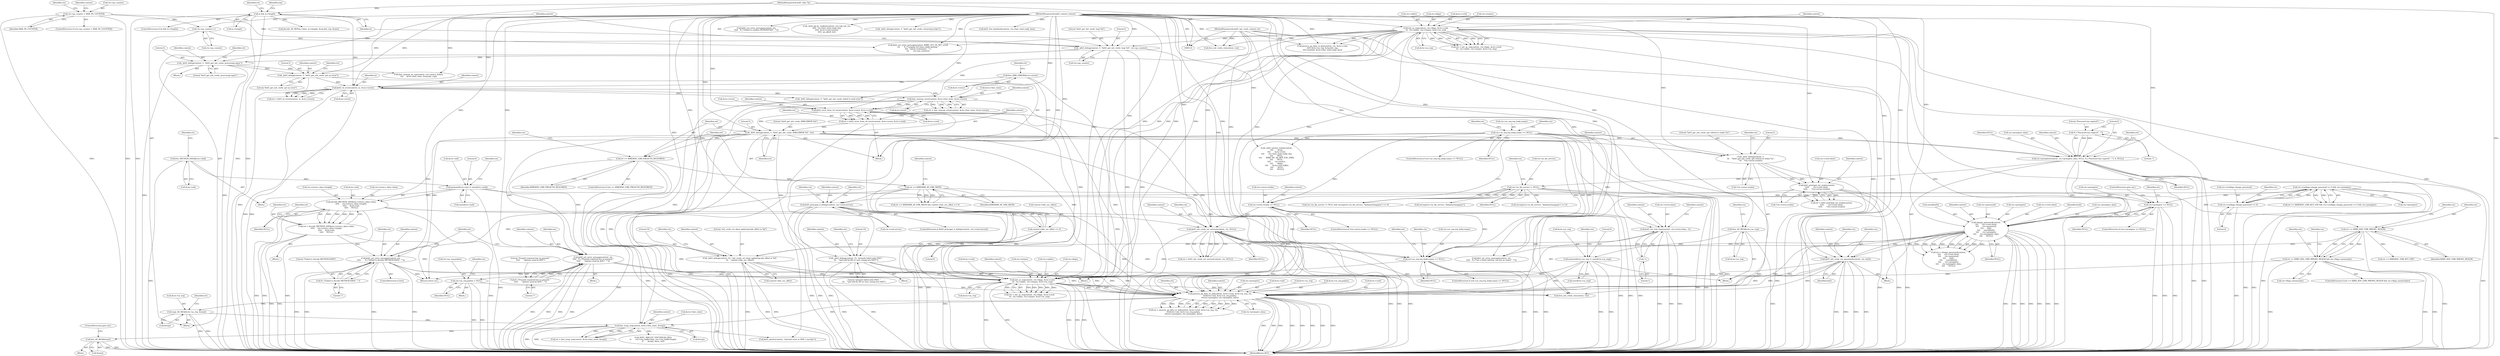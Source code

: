 digraph "0_heimdal_2f7f3d9960aa6ea21358bdf3687cee5149aa35cf@API" {
"1001049" [label="(Call,free_AS_REQ(&req2))"];
"1001038" [label="(Call,fast_wrap_req(context, &ctx->fast_state, &req2))"];
"1000999" [label="(Call,process_pa_data_to_md(context, &ctx->cred, &ctx->as_req, ctx,\n\t\t\t\t&ctx->md, &ctx->as_req.padata,\n\t\t\t\tctx->prompter, ctx->prompter_data))"];
"1000628" [label="(Call,krb5_set_error_message(context, ret,\n\t\t\t\t\t       N_(\"Failed to decode METHOD-DATA\", \"\")))"];
"1000572" [label="(Call,_krb5_debug(context, 5, \"krb5_get_init_creds: KRB-ERROR %d\", ret))"];
"1000562" [label="(Call,krb5_error_from_rd_error(context, &ctx->error, &ctx->cred))"];
"1000547" [label="(Call,fast_unwrap_error(context, &ctx->fast_state, &ctx->error))"];
"1000511" [label="(Call,krb5_rd_error(context, in, &ctx->error))"];
"1000500" [label="(Call,_krb5_debug(context, 5, \"krb5_get_init_creds: got an error\"))"];
"1000214" [label="(Call,_krb5_debug(context, 5, \"krb5_get_init_creds: processing input\"))"];
"1000193" [label="(Call,_krb5_debug(context, 5, \"krb5_get_init_creds: loop %d\", ctx->pa_counter))"];
"1000144" [label="(Call,init_as_req(context, ctx->flags, &ctx->cred,\n\t\t\t  ctx->addrs, ctx->etypes, &ctx->as_req))"];
"1000115" [label="(MethodParameterIn,krb5_context context)"];
"1000189" [label="(Call,ctx->pa_counter++)"];
"1000172" [label="(Call,ctx->pa_counter > MAX_PA_COUNTER)"];
"1000201" [label="(Call,in && in->length)"];
"1000117" [label="(MethodParameterIn,krb5_data *in)"];
"1000504" [label="(Call,free_KRB_ERROR(&ctx->error))"];
"1000560" [label="(Call,ret = krb5_error_from_rd_error(context, &ctx->error, &ctx->cred))"];
"1000604" [label="(Call,ret = decode_METHOD_DATA(ctx->error.e_data->data,\n\t\t\t\t\t     ctx->error.e_data->length,\n\t\t\t\t\t     &ctx->md,\n\t\t\t\t\t     NULL))"];
"1000606" [label="(Call,decode_METHOD_DATA(ctx->error.e_data->data,\n\t\t\t\t\t     ctx->error.e_data->length,\n\t\t\t\t\t     &ctx->md,\n\t\t\t\t\t     NULL))"];
"1000587" [label="(Call,memset(&ctx->md, 0, sizeof(ctx->md)))"];
"1000582" [label="(Call,free_METHOD_DATA(&ctx->md))"];
"1000132" [label="(Call,ctx->as_req.req_body.cname == NULL)"];
"1000631" [label="(Call,N_(\"Failed to decode METHOD-DATA\", \"\"))"];
"1000933" [label="(Call,init_as_req(context, ctx->flags, &ctx->cred,\n\t\t\t  ctx->addrs, ctx->etypes, &ctx->as_req))"];
"1000636" [label="(Call,krb5_set_error_message(context, ret,\n\t\t\t\t\t   N_(\"Preauth required but no preauth \"\n\t\t\t\t\t      \"options send by KDC\", \"\")))"];
"1000578" [label="(Call,ret == KRB5KDC_ERR_PREAUTH_REQUIRED)"];
"1000639" [label="(Call,N_(\"Preauth required but no preauth \"\n\t\t\t\t\t      \"options send by KDC\", \"\"))"];
"1000749" [label="(Call,krb5_init_creds_set_service(context, ctx, NULL))"];
"1000739" [label="(Call,krb5_principal_is_krbtgt(context, ctx->cred.server))"];
"1000722" [label="(Call,krb5_principal_set_realm(context,\n\t\t\t\t\t       ctx->cred.client,\n\t\t\t\t\t       *ctx->error.crealm))"];
"1000710" [label="(Call,_krb5_debug(context, 5,\n\t\t\t    \"krb5_get_init_creds: got referal to realm %s\",\n\t\t\t    *ctx->error.crealm))"];
"1000116" [label="(MethodParameterIn,krb5_init_creds_context ctx)"];
"1000695" [label="(Call,ctx->error.crealm == NULL)"];
"1000670" [label="(Call,_krb5_debug(context, 10, \"init_creds: err skew updateing kdc offset to %d\",\n\t\t\t    context->kdc_sec_offset))"];
"1000654" [label="(Call,krb5_set_real_time(context, ctx->error.stime, -1))"];
"1000661" [label="(Call,-1)"];
"1000648" [label="(Call,context->kdc_sec_offset == 0)"];
"1000860" [label="(Call,krb5_init_creds_set_password(context, ctx, buf2))"];
"1000837" [label="(Call,change_password(context,\n\t\t\t\t      ctx->cred.client,\n\t\t\t\t      ctx->password,\n\t\t\t\t      buf2,\n\t\t\t\t      sizeof(buf2),\n\t\t\t\t      ctx->prompter,\n\t\t\t\t      ctx->prompter_data,\n\t\t\t\t      NULL))"];
"1000802" [label="(Call,ctx->prompter(context, ctx->prompter_data, NULL, N_(\"Password has expired\", \"\"), 0, NULL))"];
"1000808" [label="(Call,N_(\"Password has expired\", \"\"))"];
"1000829" [label="(Call,ctx->prompter == NULL)"];
"1000782" [label="(Call,ctx->runflags.change_password == 0 && ctx->prompter)"];
"1000783" [label="(Call,ctx->runflags.change_password == 0)"];
"1000815" [label="(Call,ctx->in_tkt_service != NULL)"];
"1000898" [label="(Call,_krb5_debug(context, 10, \"preauth failed with FAST, \"\n\t\t\t    \"and told by KD or user, trying w/o FAST\"))"];
"1000684" [label="(Call,ret == KRB5_KDC_ERR_WRONG_REALM && ctx->flags.canonicalize)"];
"1000685" [label="(Call,ret == KRB5_KDC_ERR_WRONG_REALM)"];
"1000645" [label="(Call,ret == KRB5KRB_AP_ERR_SKEW)"];
"1000761" [label="(Call,memset(&ctx->as_req, 0, sizeof(ctx->as_req)))"];
"1000756" [label="(Call,free_AS_REQ(&ctx->as_req))"];
"1000979" [label="(Call,ctx->as_req.padata = NULL)"];
"1000921" [label="(Call,ctx->as_req.req_body.cname == NULL)"];
"1001029" [label="(Call,copy_AS_REQ(&ctx->as_req, &req2))"];
"1000629" [label="(Identifier,context)"];
"1000761" [label="(Call,memset(&ctx->as_req, 0, sizeof(ctx->as_req)))"];
"1000741" [label="(Call,ctx->cred.server)"];
"1000632" [label="(Literal,\"Failed to decode METHOD-DATA\")"];
"1000662" [label="(Literal,1)"];
"1000696" [label="(Call,ctx->error.crealm)"];
"1000131" [label="(ControlStructure,if (ctx->as_req.req_body.cname == NULL))"];
"1000502" [label="(Literal,5)"];
"1000171" [label="(ControlStructure,if (ctx->pa_counter > MAX_PA_COUNTER))"];
"1001039" [label="(Identifier,context)"];
"1000191" [label="(Identifier,ctx)"];
"1000585" [label="(Identifier,ctx)"];
"1000850" [label="(Call,ctx->prompter)"];
"1000815" [label="(Call,ctx->in_tkt_service != NULL)"];
"1000839" [label="(Call,ctx->cred.client)"];
"1000688" [label="(Call,ctx->flags.canonicalize)"];
"1000811" [label="(Literal,0)"];
"1000757" [label="(Call,&ctx->as_req)"];
"1000604" [label="(Call,ret = decode_METHOD_DATA(ctx->error.e_data->data,\n\t\t\t\t\t     ctx->error.e_data->length,\n\t\t\t\t\t     &ctx->md,\n\t\t\t\t\t     NULL))"];
"1000703" [label="(Call,krb5_set_error_message(context, ret,\n\t\t\t\t\t   N_(\"Got a client referral, not but no realm\", \"\")))"];
"1000206" [label="(Block,)"];
"1000437" [label="(Call,krb5_set_error_message(context, ret,\n\t\t\t\t\t   N_(\"Failed to confirm PA-PKINIT-KX\", \"\")))"];
"1000274" [label="(Call,fast_unwrap_as_rep(context, ctx->nonce, &data,\n\t\t\t\t     &ctx->fast_state, &rep.kdc_rep))"];
"1000633" [label="(Literal,\"\")"];
"1001010" [label="(Call,&ctx->md)"];
"1001119" [label="(MethodReturn,RET)"];
"1000866" [label="(Identifier,ctx)"];
"1000202" [label="(Identifier,in)"];
"1000214" [label="(Call,_krb5_debug(context, 5, \"krb5_get_init_creds: processing input\"))"];
"1000548" [label="(Identifier,context)"];
"1000500" [label="(Call,_krb5_debug(context, 5, \"krb5_get_init_creds: got an error\"))"];
"1000176" [label="(Identifier,MAX_PA_COUNTER)"];
"1000545" [label="(Call,ret = fast_unwrap_error(context, &ctx->fast_state, &ctx->error))"];
"1000172" [label="(Call,ctx->pa_counter > MAX_PA_COUNTER)"];
"1000789" [label="(Literal,0)"];
"1000990" [label="(Identifier,ctx)"];
"1000955" [label="(Call,free_init_creds_ctx(context, ctx))"];
"1001037" [label="(Identifier,ret)"];
"1000764" [label="(Identifier,ctx)"];
"1000145" [label="(Identifier,context)"];
"1000847" [label="(Identifier,buf2)"];
"1000215" [label="(Identifier,context)"];
"1000588" [label="(Call,&ctx->md)"];
"1000836" [label="(Identifier,ret)"];
"1000920" [label="(ControlStructure,if (ctx->as_req.req_body.cname == NULL))"];
"1000196" [label="(Literal,\"krb5_get_init_creds: loop %d\")"];
"1001005" [label="(Call,&ctx->as_req)"];
"1000356" [label="(Call,_krb5_extract_ticket(context,\n\t\t\t\t       &rep,\n\t\t\t\t       &ctx->cred,\n\t\t\t\t       ctx->fast_state.reply_key,\n\t\t\t\t       NULL,\n\t\t\t\t       KRB5_KU_AS_REP_ENC_PART,\n\t\t\t\t       NULL,\n\t\t\t\t       ctx->nonce,\n\t\t\t\t       eflags,\n \t\t\t\t       &ctx->req_buffer,\n \t\t\t\t       NULL,\n \t\t\t\t       NULL))"];
"1000712" [label="(Literal,5)"];
"1000830" [label="(Call,ctx->prompter)"];
"1000686" [label="(Identifier,ret)"];
"1000144" [label="(Call,init_as_req(context, ctx->flags, &ctx->cred,\n\t\t\t  ctx->addrs, ctx->etypes, &ctx->as_req))"];
"1000938" [label="(Call,&ctx->cred)"];
"1000563" [label="(Identifier,context)"];
"1000553" [label="(Call,&ctx->error)"];
"1000195" [label="(Literal,5)"];
"1000635" [label="(Block,)"];
"1000194" [label="(Identifier,context)"];
"1000901" [label="(Literal,\"preauth failed with FAST, \"\n\t\t\t    \"and told by KD or user, trying w/o FAST\")"];
"1000665" [label="(Identifier,context)"];
"1000704" [label="(Identifier,context)"];
"1000819" [label="(Identifier,NULL)"];
"1000577" [label="(ControlStructure,if (ret == KRB5KDC_ERR_PREAUTH_REQUIRED))"];
"1000143" [label="(Identifier,ret)"];
"1001117" [label="(Return,return ret;)"];
"1000922" [label="(Call,ctx->as_req.req_body.cname)"];
"1000650" [label="(Identifier,context)"];
"1000820" [label="(Call,strcmp(ctx->in_tkt_service, \"kadmin/changepw\") == 0)"];
"1000572" [label="(Call,_krb5_debug(context, 5, \"krb5_get_init_creds: KRB-ERROR %d\", ret))"];
"1001014" [label="(Call,&ctx->as_req.padata)"];
"1001001" [label="(Call,&ctx->cred)"];
"1000560" [label="(Call,ret = krb5_error_from_rd_error(context, &ctx->error, &ctx->cred))"];
"1000918" [label="(Identifier,ret)"];
"1000607" [label="(Call,ctx->error.e_data->data)"];
"1000646" [label="(Identifier,ret)"];
"1000934" [label="(Identifier,context)"];
"1000833" [label="(Identifier,NULL)"];
"1000197" [label="(Call,ctx->pa_counter)"];
"1000925" [label="(Identifier,ctx)"];
"1000645" [label="(Call,ret == KRB5KRB_AP_ERR_SKEW)"];
"1000809" [label="(Literal,\"Password has expired\")"];
"1000159" [label="(Call,&ctx->as_req)"];
"1000713" [label="(Literal,\"krb5_get_init_creds: got referal to realm %s\")"];
"1001089" [label="(Call,krb5_abortx(context, \"internal error in ASN.1 encoder\"))"];
"1000568" [label="(Call,&ctx->cred)"];
"1001038" [label="(Call,fast_wrap_req(context, &ctx->fast_state, &req2))"];
"1000814" [label="(Call,ctx->in_tkt_service != NULL && strcmp(ctx->in_tkt_service, \"kadmin/changepw\") == 0)"];
"1000860" [label="(Call,krb5_init_creds_set_password(context, ctx, buf2))"];
"1001048" [label="(Block,)"];
"1001036" [label="(Call,ret = fast_wrap_req(context, &ctx->fast_state, &req2))"];
"1000580" [label="(Identifier,KRB5KDC_ERR_PREAUTH_REQUIRED)"];
"1000219" [label="(Identifier,ret)"];
"1000501" [label="(Identifier,context)"];
"1000606" [label="(Call,decode_METHOD_DATA(ctx->error.e_data->data,\n\t\t\t\t\t     ctx->error.e_data->length,\n\t\t\t\t\t     &ctx->md,\n\t\t\t\t\t     NULL))"];
"1000418" [label="(Call,_krb5_pk_kx_confirm(context, ctx->pk_init_ctx,\n\t\t\t\t\t  ctx->fast_state.reply_key,\n\t\t\t\t\t  &ctx->cred.session,\n\t\t\t\t\t  pa_pkinit_kx))"];
"1000640" [label="(Literal,\"Preauth required but no preauth \"\n\t\t\t\t\t      \"options send by KDC\")"];
"1000690" [label="(Identifier,ctx)"];
"1001040" [label="(Call,&ctx->fast_state)"];
"1000722" [label="(Call,krb5_principal_set_realm(context,\n\t\t\t\t\t       ctx->cred.client,\n\t\t\t\t\t       *ctx->error.crealm))"];
"1000766" [label="(Literal,0)"];
"1000808" [label="(Call,N_(\"Password has expired\", \"\"))"];
"1000985" [label="(Identifier,NULL)"];
"1000945" [label="(Call,ctx->etypes)"];
"1000784" [label="(Call,ctx->runflags.change_password)"];
"1001023" [label="(Call,ctx->prompter_data)"];
"1000592" [label="(Literal,0)"];
"1000853" [label="(Call,ctx->prompter_data)"];
"1000877" [label="(Block,)"];
"1000783" [label="(Call,ctx->runflags.change_password == 0)"];
"1000738" [label="(ControlStructure,if (krb5_principal_is_krbtgt(context, ctx->cred.server)))"];
"1000499" [label="(Block,)"];
"1001034" [label="(Call,&req2)"];
"1000829" [label="(Call,ctx->prompter == NULL)"];
"1000767" [label="(Call,sizeof(ctx->as_req))"];
"1000582" [label="(Call,free_METHOD_DATA(&ctx->md))"];
"1000653" [label="(Block,)"];
"1000153" [label="(Call,ctx->addrs)"];
"1000695" [label="(Call,ctx->error.crealm == NULL)"];
"1000782" [label="(Call,ctx->runflags.change_password == 0 && ctx->prompter)"];
"1000723" [label="(Identifier,context)"];
"1000575" [label="(Literal,\"krb5_get_init_creds: KRB-ERROR %d\")"];
"1000752" [label="(Identifier,NULL)"];
"1001009" [label="(Identifier,ctx)"];
"1000655" [label="(Identifier,context)"];
"1000905" [label="(Identifier,ctx)"];
"1000747" [label="(Call,ret = krb5_init_creds_set_service(context, ctx, NULL))"];
"1000685" [label="(Call,ret == KRB5_KDC_ERR_WRONG_REALM)"];
"1000121" [label="(Block,)"];
"1000146" [label="(Call,ctx->flags)"];
"1000810" [label="(Literal,\"\")"];
"1000505" [label="(Call,&ctx->error)"];
"1001058" [label="(Call,ASN1_MALLOC_ENCODE(AS_REQ,\n\t\t       ctx->req_buffer.data, ctx->req_buffer.length,\n\t\t       &req2, &len, ret))"];
"1001052" [label="(ControlStructure,goto out;)"];
"1000630" [label="(Identifier,ret)"];
"1000350" [label="(Call,_krb5_debug(context, 5, \"krb5_get_init_creds: extracting ticket\"))"];
"1000627" [label="(Identifier,ret)"];
"1000821" [label="(Call,strcmp(ctx->in_tkt_service, \"kadmin/changepw\"))"];
"1000683" [label="(ControlStructure,if (ret == KRB5_KDC_ERR_WRONG_REALM && ctx->flags.canonicalize))"];
"1000779" [label="(Call,ret == KRB5KDC_ERR_KEY_EXP)"];
"1001050" [label="(Call,&req2)"];
"1000834" [label="(ControlStructure,goto out;)"];
"1000626" [label="(ControlStructure,if (ret))"];
"1000641" [label="(Literal,\"\")"];
"1000116" [label="(MethodParameterIn,krb5_init_creds_context ctx)"];
"1000654" [label="(Call,krb5_set_real_time(context, ctx->error.stime, -1))"];
"1000513" [label="(Identifier,in)"];
"1001049" [label="(Call,free_AS_REQ(&req2))"];
"1000674" [label="(Call,context->kdc_sec_offset)"];
"1000848" [label="(Call,sizeof(buf2))"];
"1000932" [label="(Identifier,ret)"];
"1000547" [label="(Call,fast_unwrap_error(context, &ctx->fast_state, &ctx->error))"];
"1000802" [label="(Call,ctx->prompter(context, ctx->prompter_data, NULL, N_(\"Password has expired\", \"\"), 0, NULL))"];
"1000576" [label="(Identifier,ret)"];
"1000625" [label="(Identifier,NULL)"];
"1000671" [label="(Identifier,context)"];
"1000966" [label="(Block,)"];
"1000673" [label="(Literal,\"init_creds: err skew updateing kdc offset to %d\")"];
"1000921" [label="(Call,ctx->as_req.req_body.cname == NULL)"];
"1000748" [label="(Identifier,ret)"];
"1000149" [label="(Call,&ctx->cred)"];
"1000997" [label="(Call,ret = process_pa_data_to_md(context, &ctx->cred, &ctx->as_req, ctx,\n\t\t\t\t&ctx->md, &ctx->as_req.padata,\n\t\t\t\tctx->prompter, ctx->prompter_data))"];
"1000142" [label="(Call,ret = init_as_req(context, ctx->flags, &ctx->cred,\n\t\t\t  ctx->addrs, ctx->etypes, &ctx->as_req))"];
"1000503" [label="(Literal,\"krb5_get_init_creds: got an error\")"];
"1000661" [label="(Call,-1)"];
"1000628" [label="(Call,krb5_set_error_message(context, ret,\n\t\t\t\t\t       N_(\"Failed to decode METHOD-DATA\", \"\")))"];
"1000828" [label="(ControlStructure,if (ctx->prompter == NULL))"];
"1000190" [label="(Call,ctx->pa_counter)"];
"1000579" [label="(Identifier,ret)"];
"1000750" [label="(Identifier,context)"];
"1000670" [label="(Call,_krb5_debug(context, 10, \"init_creds: err skew updateing kdc offset to %d\",\n\t\t\t    context->kdc_sec_offset))"];
"1000319" [label="(Call,process_pa_data_to_key(context, ctx, &ctx->cred,\n\t\t\t\t\t &ctx->as_req, &rep.kdc_rep,\n\t\t\t\t\t hostinfo, &ctx->fast_state.reply_key))"];
"1000759" [label="(Identifier,ctx)"];
"1000804" [label="(Call,ctx->prompter_data)"];
"1001029" [label="(Call,copy_AS_REQ(&ctx->as_req, &req2))"];
"1000631" [label="(Call,N_(\"Failed to decode METHOD-DATA\", \"\"))"];
"1000710" [label="(Call,_krb5_debug(context, 5,\n\t\t\t    \"krb5_get_init_creds: got referal to realm %s\",\n\t\t\t    *ctx->error.crealm))"];
"1000942" [label="(Call,ctx->addrs)"];
"1000504" [label="(Call,free_KRB_ERROR(&ctx->error))"];
"1000166" [label="(Call,free_init_creds_ctx(context, ctx))"];
"1000714" [label="(Call,*ctx->error.crealm)"];
"1000644" [label="(Call,ret == KRB5KRB_AP_ERR_SKEW && context->kdc_sec_offset == 0)"];
"1000863" [label="(Identifier,buf2)"];
"1000639" [label="(Call,N_(\"Preauth required but no preauth \"\n\t\t\t\t\t      \"options send by KDC\", \"\"))"];
"1000581" [label="(Block,)"];
"1000720" [label="(Call,ret = krb5_principal_set_realm(context,\n\t\t\t\t\t       ctx->cred.client,\n\t\t\t\t\t       *ctx->error.crealm))"];
"1000749" [label="(Call,krb5_init_creds_set_service(context, ctx, NULL))"];
"1000979" [label="(Call,ctx->as_req.padata = NULL)"];
"1000701" [label="(Identifier,NULL)"];
"1000647" [label="(Identifier,KRB5KRB_AP_ERR_SKEW)"];
"1000856" [label="(Identifier,NULL)"];
"1000193" [label="(Call,_krb5_debug(context, 5, \"krb5_get_init_creds: loop %d\", ctx->pa_counter))"];
"1000724" [label="(Call,ctx->cred.client)"];
"1000578" [label="(Call,ret == KRB5KDC_ERR_PREAUTH_REQUIRED)"];
"1000220" [label="(Call,decode_AS_REP(in->data, in->length, &rep.kdc_rep, &size))"];
"1000838" [label="(Identifier,context)"];
"1000605" [label="(Identifier,ret)"];
"1000762" [label="(Call,&ctx->as_req)"];
"1000793" [label="(Block,)"];
"1000693" [label="(Block,)"];
"1000540" [label="(Call,_krb5_debug(context, 5, \"krb5_get_init_creds: failed to read error\"))"];
"1000614" [label="(Call,ctx->error.e_data->length)"];
"1000511" [label="(Call,krb5_rd_error(context, in, &ctx->error))"];
"1000132" [label="(Call,ctx->as_req.req_body.cname == NULL)"];
"1000812" [label="(Identifier,NULL)"];
"1000698" [label="(Identifier,ctx)"];
"1000862" [label="(Identifier,ctx)"];
"1000649" [label="(Call,context->kdc_sec_offset)"];
"1000210" [label="(Identifier,rep)"];
"1000200" [label="(ControlStructure,if (in && in->length))"];
"1000201" [label="(Call,in && in->length)"];
"1000621" [label="(Call,&ctx->md)"];
"1000600" [label="(Identifier,ctx)"];
"1000179" [label="(Identifier,context)"];
"1000780" [label="(Identifier,ret)"];
"1000711" [label="(Identifier,context)"];
"1000178" [label="(Call,krb5_set_error_message(context, KRB5_GET_IN_TKT_LOOP,\n\t\t\t       N_(\"Looping %d times while getting \"\n\t\t\t\t  \"initial credentials\", \"\"),\n\t\t\t       ctx->pa_counter))"];
"1000935" [label="(Call,ctx->flags)"];
"1000573" [label="(Identifier,context)"];
"1000931" [label="(Call,ret = init_as_req(context, ctx->flags, &ctx->cred,\n\t\t\t  ctx->addrs, ctx->etypes, &ctx->as_req))"];
"1000656" [label="(Call,ctx->error.stime)"];
"1000574" [label="(Literal,5)"];
"1000803" [label="(Identifier,context)"];
"1000778" [label="(Call,ret == KRB5KDC_ERR_KEY_EXP && ctx->runflags.change_password == 0 && ctx->prompter)"];
"1000790" [label="(Call,ctx->prompter)"];
"1000817" [label="(Identifier,ctx)"];
"1000898" [label="(Call,_krb5_debug(context, 10, \"preauth failed with FAST, \"\n\t\t\t    \"and told by KD or user, trying w/o FAST\"))"];
"1000756" [label="(Call,free_AS_REQ(&ctx->as_req))"];
"1000593" [label="(Call,sizeof(ctx->md))"];
"1000816" [label="(Call,ctx->in_tkt_service)"];
"1000672" [label="(Literal,10)"];
"1000636" [label="(Call,krb5_set_error_message(context, ret,\n\t\t\t\t\t   N_(\"Preauth required but no preauth \"\n\t\t\t\t\t      \"options send by KDC\", \"\")))"];
"1000507" [label="(Identifier,ctx)"];
"1001000" [label="(Identifier,context)"];
"1000514" [label="(Call,&ctx->error)"];
"1000900" [label="(Literal,10)"];
"1000694" [label="(ControlStructure,if (ctx->error.crealm == NULL))"];
"1001044" [label="(Call,&req2)"];
"1000999" [label="(Call,process_pa_data_to_md(context, &ctx->cred, &ctx->as_req, ctx,\n\t\t\t\t&ctx->md, &ctx->as_req.padata,\n\t\t\t\tctx->prompter, ctx->prompter_data))"];
"1000948" [label="(Call,&ctx->as_req)"];
"1000549" [label="(Call,&ctx->fast_state)"];
"1000837" [label="(Call,change_password(context,\n\t\t\t\t      ctx->cred.client,\n\t\t\t\t      ctx->password,\n\t\t\t\t      buf2,\n\t\t\t\t      sizeof(buf2),\n\t\t\t\t      ctx->prompter,\n\t\t\t\t      ctx->prompter_data,\n\t\t\t\t      NULL))"];
"1000929" [label="(Identifier,NULL)"];
"1000216" [label="(Literal,5)"];
"1000561" [label="(Identifier,ret)"];
"1000468" [label="(Call,krb5_free_keyblock(context, ctx->fast_state.reply_key))"];
"1000583" [label="(Call,&ctx->md)"];
"1000603" [label="(Block,)"];
"1000140" [label="(Identifier,NULL)"];
"1000562" [label="(Call,krb5_error_from_rd_error(context, &ctx->error, &ctx->cred))"];
"1000637" [label="(Identifier,context)"];
"1000156" [label="(Call,ctx->etypes)"];
"1000590" [label="(Identifier,ctx)"];
"1000740" [label="(Identifier,context)"];
"1000980" [label="(Call,ctx->as_req.padata)"];
"1000652" [label="(Literal,0)"];
"1000133" [label="(Call,ctx->as_req.req_body.cname)"];
"1000739" [label="(Call,krb5_principal_is_krbtgt(context, ctx->cred.server))"];
"1000512" [label="(Identifier,context)"];
"1000587" [label="(Call,memset(&ctx->md, 0, sizeof(ctx->md)))"];
"1000687" [label="(Identifier,KRB5_KDC_ERR_WRONG_REALM)"];
"1000791" [label="(Identifier,ctx)"];
"1000117" [label="(MethodParameterIn,krb5_data *in)"];
"1000203" [label="(Call,in->length)"];
"1000835" [label="(Call,ret = change_password(context,\n\t\t\t\t      ctx->cred.client,\n\t\t\t\t      ctx->password,\n\t\t\t\t      buf2,\n\t\t\t\t      sizeof(buf2),\n\t\t\t\t      ctx->prompter,\n\t\t\t\t      ctx->prompter_data,\n\t\t\t\t      NULL))"];
"1000509" [label="(Call,ret = krb5_rd_error(context, in, &ctx->error))"];
"1000564" [label="(Call,&ctx->error)"];
"1000174" [label="(Identifier,ctx)"];
"1000773" [label="(Identifier,ctx)"];
"1000679" [label="(Identifier,ctx)"];
"1000173" [label="(Call,ctx->pa_counter)"];
"1000823" [label="(Identifier,ctx)"];
"1000115" [label="(MethodParameterIn,krb5_context context)"];
"1000729" [label="(Call,*ctx->error.crealm)"];
"1001020" [label="(Call,ctx->prompter)"];
"1000933" [label="(Call,init_as_req(context, ctx->flags, &ctx->cred,\n\t\t\t  ctx->addrs, ctx->etypes, &ctx->as_req))"];
"1000844" [label="(Call,ctx->password)"];
"1000899" [label="(Identifier,context)"];
"1000861" [label="(Identifier,context)"];
"1001030" [label="(Call,&ctx->as_req)"];
"1000721" [label="(Identifier,ret)"];
"1000189" [label="(Call,ctx->pa_counter++)"];
"1000684" [label="(Call,ret == KRB5_KDC_ERR_WRONG_REALM && ctx->flags.canonicalize)"];
"1000217" [label="(Literal,\"krb5_get_init_creds: processing input\")"];
"1000751" [label="(Identifier,ctx)"];
"1000963" [label="(Identifier,ctx)"];
"1000510" [label="(Identifier,ret)"];
"1000648" [label="(Call,context->kdc_sec_offset == 0)"];
"1000638" [label="(Identifier,ret)"];
"1000807" [label="(Identifier,NULL)"];
"1001049" -> "1001048"  [label="AST: "];
"1001049" -> "1001050"  [label="CFG: "];
"1001050" -> "1001049"  [label="AST: "];
"1001052" -> "1001049"  [label="CFG: "];
"1001049" -> "1001119"  [label="DDG: "];
"1001049" -> "1001119"  [label="DDG: "];
"1001038" -> "1001049"  [label="DDG: "];
"1001038" -> "1001036"  [label="AST: "];
"1001038" -> "1001044"  [label="CFG: "];
"1001039" -> "1001038"  [label="AST: "];
"1001040" -> "1001038"  [label="AST: "];
"1001044" -> "1001038"  [label="AST: "];
"1001036" -> "1001038"  [label="CFG: "];
"1001038" -> "1001119"  [label="DDG: "];
"1001038" -> "1001119"  [label="DDG: "];
"1001038" -> "1001036"  [label="DDG: "];
"1001038" -> "1001036"  [label="DDG: "];
"1001038" -> "1001036"  [label="DDG: "];
"1000999" -> "1001038"  [label="DDG: "];
"1000115" -> "1001038"  [label="DDG: "];
"1000547" -> "1001038"  [label="DDG: "];
"1001029" -> "1001038"  [label="DDG: "];
"1001038" -> "1001058"  [label="DDG: "];
"1001038" -> "1001089"  [label="DDG: "];
"1000999" -> "1000997"  [label="AST: "];
"1000999" -> "1001023"  [label="CFG: "];
"1001000" -> "1000999"  [label="AST: "];
"1001001" -> "1000999"  [label="AST: "];
"1001005" -> "1000999"  [label="AST: "];
"1001009" -> "1000999"  [label="AST: "];
"1001010" -> "1000999"  [label="AST: "];
"1001014" -> "1000999"  [label="AST: "];
"1001020" -> "1000999"  [label="AST: "];
"1001023" -> "1000999"  [label="AST: "];
"1000997" -> "1000999"  [label="CFG: "];
"1000999" -> "1001119"  [label="DDG: "];
"1000999" -> "1001119"  [label="DDG: "];
"1000999" -> "1001119"  [label="DDG: "];
"1000999" -> "1001119"  [label="DDG: "];
"1000999" -> "1001119"  [label="DDG: "];
"1000999" -> "1001119"  [label="DDG: "];
"1000999" -> "1001119"  [label="DDG: "];
"1000999" -> "1001119"  [label="DDG: "];
"1000999" -> "1000997"  [label="DDG: "];
"1000999" -> "1000997"  [label="DDG: "];
"1000999" -> "1000997"  [label="DDG: "];
"1000999" -> "1000997"  [label="DDG: "];
"1000999" -> "1000997"  [label="DDG: "];
"1000999" -> "1000997"  [label="DDG: "];
"1000999" -> "1000997"  [label="DDG: "];
"1000999" -> "1000997"  [label="DDG: "];
"1000628" -> "1000999"  [label="DDG: "];
"1000933" -> "1000999"  [label="DDG: "];
"1000933" -> "1000999"  [label="DDG: "];
"1000933" -> "1000999"  [label="DDG: "];
"1000636" -> "1000999"  [label="DDG: "];
"1000749" -> "1000999"  [label="DDG: "];
"1000749" -> "1000999"  [label="DDG: "];
"1000670" -> "1000999"  [label="DDG: "];
"1000572" -> "1000999"  [label="DDG: "];
"1000860" -> "1000999"  [label="DDG: "];
"1000860" -> "1000999"  [label="DDG: "];
"1000193" -> "1000999"  [label="DDG: "];
"1000898" -> "1000999"  [label="DDG: "];
"1000739" -> "1000999"  [label="DDG: "];
"1000115" -> "1000999"  [label="DDG: "];
"1000562" -> "1000999"  [label="DDG: "];
"1000144" -> "1000999"  [label="DDG: "];
"1000144" -> "1000999"  [label="DDG: "];
"1000761" -> "1000999"  [label="DDG: "];
"1000116" -> "1000999"  [label="DDG: "];
"1000606" -> "1000999"  [label="DDG: "];
"1000587" -> "1000999"  [label="DDG: "];
"1000979" -> "1000999"  [label="DDG: "];
"1000837" -> "1000999"  [label="DDG: "];
"1000837" -> "1000999"  [label="DDG: "];
"1000782" -> "1000999"  [label="DDG: "];
"1000999" -> "1001029"  [label="DDG: "];
"1000628" -> "1000626"  [label="AST: "];
"1000628" -> "1000631"  [label="CFG: "];
"1000629" -> "1000628"  [label="AST: "];
"1000630" -> "1000628"  [label="AST: "];
"1000631" -> "1000628"  [label="AST: "];
"1000918" -> "1000628"  [label="CFG: "];
"1000628" -> "1001119"  [label="DDG: "];
"1000628" -> "1001119"  [label="DDG: "];
"1000628" -> "1001119"  [label="DDG: "];
"1000628" -> "1001119"  [label="DDG: "];
"1000572" -> "1000628"  [label="DDG: "];
"1000115" -> "1000628"  [label="DDG: "];
"1000604" -> "1000628"  [label="DDG: "];
"1000631" -> "1000628"  [label="DDG: "];
"1000631" -> "1000628"  [label="DDG: "];
"1000628" -> "1000933"  [label="DDG: "];
"1000628" -> "1001117"  [label="DDG: "];
"1000572" -> "1000499"  [label="AST: "];
"1000572" -> "1000576"  [label="CFG: "];
"1000573" -> "1000572"  [label="AST: "];
"1000574" -> "1000572"  [label="AST: "];
"1000575" -> "1000572"  [label="AST: "];
"1000576" -> "1000572"  [label="AST: "];
"1000579" -> "1000572"  [label="CFG: "];
"1000572" -> "1001119"  [label="DDG: "];
"1000572" -> "1001119"  [label="DDG: "];
"1000562" -> "1000572"  [label="DDG: "];
"1000115" -> "1000572"  [label="DDG: "];
"1000560" -> "1000572"  [label="DDG: "];
"1000572" -> "1000578"  [label="DDG: "];
"1000572" -> "1000636"  [label="DDG: "];
"1000572" -> "1000654"  [label="DDG: "];
"1000572" -> "1000703"  [label="DDG: "];
"1000572" -> "1000710"  [label="DDG: "];
"1000572" -> "1000802"  [label="DDG: "];
"1000572" -> "1000898"  [label="DDG: "];
"1000572" -> "1000933"  [label="DDG: "];
"1000562" -> "1000560"  [label="AST: "];
"1000562" -> "1000568"  [label="CFG: "];
"1000563" -> "1000562"  [label="AST: "];
"1000564" -> "1000562"  [label="AST: "];
"1000568" -> "1000562"  [label="AST: "];
"1000560" -> "1000562"  [label="CFG: "];
"1000562" -> "1001119"  [label="DDG: "];
"1000562" -> "1001119"  [label="DDG: "];
"1000562" -> "1000560"  [label="DDG: "];
"1000562" -> "1000560"  [label="DDG: "];
"1000562" -> "1000560"  [label="DDG: "];
"1000547" -> "1000562"  [label="DDG: "];
"1000547" -> "1000562"  [label="DDG: "];
"1000115" -> "1000562"  [label="DDG: "];
"1000144" -> "1000562"  [label="DDG: "];
"1000562" -> "1000933"  [label="DDG: "];
"1000547" -> "1000545"  [label="AST: "];
"1000547" -> "1000553"  [label="CFG: "];
"1000548" -> "1000547"  [label="AST: "];
"1000549" -> "1000547"  [label="AST: "];
"1000553" -> "1000547"  [label="AST: "];
"1000545" -> "1000547"  [label="CFG: "];
"1000547" -> "1001119"  [label="DDG: "];
"1000547" -> "1001119"  [label="DDG: "];
"1000547" -> "1001119"  [label="DDG: "];
"1000547" -> "1000545"  [label="DDG: "];
"1000547" -> "1000545"  [label="DDG: "];
"1000547" -> "1000545"  [label="DDG: "];
"1000511" -> "1000547"  [label="DDG: "];
"1000511" -> "1000547"  [label="DDG: "];
"1000115" -> "1000547"  [label="DDG: "];
"1000511" -> "1000509"  [label="AST: "];
"1000511" -> "1000514"  [label="CFG: "];
"1000512" -> "1000511"  [label="AST: "];
"1000513" -> "1000511"  [label="AST: "];
"1000514" -> "1000511"  [label="AST: "];
"1000509" -> "1000511"  [label="CFG: "];
"1000511" -> "1001119"  [label="DDG: "];
"1000511" -> "1001119"  [label="DDG: "];
"1000511" -> "1000509"  [label="DDG: "];
"1000511" -> "1000509"  [label="DDG: "];
"1000511" -> "1000509"  [label="DDG: "];
"1000500" -> "1000511"  [label="DDG: "];
"1000115" -> "1000511"  [label="DDG: "];
"1000201" -> "1000511"  [label="DDG: "];
"1000117" -> "1000511"  [label="DDG: "];
"1000504" -> "1000511"  [label="DDG: "];
"1000511" -> "1000540"  [label="DDG: "];
"1000500" -> "1000499"  [label="AST: "];
"1000500" -> "1000503"  [label="CFG: "];
"1000501" -> "1000500"  [label="AST: "];
"1000502" -> "1000500"  [label="AST: "];
"1000503" -> "1000500"  [label="AST: "];
"1000507" -> "1000500"  [label="CFG: "];
"1000500" -> "1001119"  [label="DDG: "];
"1000214" -> "1000500"  [label="DDG: "];
"1000115" -> "1000500"  [label="DDG: "];
"1000214" -> "1000206"  [label="AST: "];
"1000214" -> "1000217"  [label="CFG: "];
"1000215" -> "1000214"  [label="AST: "];
"1000216" -> "1000214"  [label="AST: "];
"1000217" -> "1000214"  [label="AST: "];
"1000219" -> "1000214"  [label="CFG: "];
"1000214" -> "1001119"  [label="DDG: "];
"1000214" -> "1001119"  [label="DDG: "];
"1000193" -> "1000214"  [label="DDG: "];
"1000115" -> "1000214"  [label="DDG: "];
"1000214" -> "1000274"  [label="DDG: "];
"1000193" -> "1000121"  [label="AST: "];
"1000193" -> "1000197"  [label="CFG: "];
"1000194" -> "1000193"  [label="AST: "];
"1000195" -> "1000193"  [label="AST: "];
"1000196" -> "1000193"  [label="AST: "];
"1000197" -> "1000193"  [label="AST: "];
"1000202" -> "1000193"  [label="CFG: "];
"1000193" -> "1001119"  [label="DDG: "];
"1000193" -> "1001119"  [label="DDG: "];
"1000144" -> "1000193"  [label="DDG: "];
"1000115" -> "1000193"  [label="DDG: "];
"1000189" -> "1000193"  [label="DDG: "];
"1000193" -> "1000933"  [label="DDG: "];
"1000144" -> "1000142"  [label="AST: "];
"1000144" -> "1000159"  [label="CFG: "];
"1000145" -> "1000144"  [label="AST: "];
"1000146" -> "1000144"  [label="AST: "];
"1000149" -> "1000144"  [label="AST: "];
"1000153" -> "1000144"  [label="AST: "];
"1000156" -> "1000144"  [label="AST: "];
"1000159" -> "1000144"  [label="AST: "];
"1000142" -> "1000144"  [label="CFG: "];
"1000144" -> "1001119"  [label="DDG: "];
"1000144" -> "1001119"  [label="DDG: "];
"1000144" -> "1001119"  [label="DDG: "];
"1000144" -> "1001119"  [label="DDG: "];
"1000144" -> "1001119"  [label="DDG: "];
"1000144" -> "1000142"  [label="DDG: "];
"1000144" -> "1000142"  [label="DDG: "];
"1000144" -> "1000142"  [label="DDG: "];
"1000144" -> "1000142"  [label="DDG: "];
"1000144" -> "1000142"  [label="DDG: "];
"1000144" -> "1000142"  [label="DDG: "];
"1000115" -> "1000144"  [label="DDG: "];
"1000144" -> "1000166"  [label="DDG: "];
"1000144" -> "1000178"  [label="DDG: "];
"1000144" -> "1000319"  [label="DDG: "];
"1000144" -> "1000319"  [label="DDG: "];
"1000144" -> "1000756"  [label="DDG: "];
"1000144" -> "1000933"  [label="DDG: "];
"1000144" -> "1000933"  [label="DDG: "];
"1000144" -> "1000933"  [label="DDG: "];
"1000144" -> "1000933"  [label="DDG: "];
"1000144" -> "1000933"  [label="DDG: "];
"1000115" -> "1000114"  [label="AST: "];
"1000115" -> "1001119"  [label="DDG: "];
"1000115" -> "1000166"  [label="DDG: "];
"1000115" -> "1000178"  [label="DDG: "];
"1000115" -> "1000274"  [label="DDG: "];
"1000115" -> "1000319"  [label="DDG: "];
"1000115" -> "1000350"  [label="DDG: "];
"1000115" -> "1000356"  [label="DDG: "];
"1000115" -> "1000418"  [label="DDG: "];
"1000115" -> "1000437"  [label="DDG: "];
"1000115" -> "1000468"  [label="DDG: "];
"1000115" -> "1000540"  [label="DDG: "];
"1000115" -> "1000636"  [label="DDG: "];
"1000115" -> "1000654"  [label="DDG: "];
"1000115" -> "1000670"  [label="DDG: "];
"1000115" -> "1000703"  [label="DDG: "];
"1000115" -> "1000710"  [label="DDG: "];
"1000115" -> "1000722"  [label="DDG: "];
"1000115" -> "1000739"  [label="DDG: "];
"1000115" -> "1000749"  [label="DDG: "];
"1000115" -> "1000802"  [label="DDG: "];
"1000115" -> "1000837"  [label="DDG: "];
"1000115" -> "1000860"  [label="DDG: "];
"1000115" -> "1000898"  [label="DDG: "];
"1000115" -> "1000933"  [label="DDG: "];
"1000115" -> "1000955"  [label="DDG: "];
"1000115" -> "1001089"  [label="DDG: "];
"1000189" -> "1000121"  [label="AST: "];
"1000189" -> "1000190"  [label="CFG: "];
"1000190" -> "1000189"  [label="AST: "];
"1000194" -> "1000189"  [label="CFG: "];
"1000172" -> "1000189"  [label="DDG: "];
"1000172" -> "1000171"  [label="AST: "];
"1000172" -> "1000176"  [label="CFG: "];
"1000173" -> "1000172"  [label="AST: "];
"1000176" -> "1000172"  [label="AST: "];
"1000179" -> "1000172"  [label="CFG: "];
"1000191" -> "1000172"  [label="CFG: "];
"1000172" -> "1001119"  [label="DDG: "];
"1000172" -> "1001119"  [label="DDG: "];
"1000172" -> "1000178"  [label="DDG: "];
"1000201" -> "1000200"  [label="AST: "];
"1000201" -> "1000202"  [label="CFG: "];
"1000201" -> "1000203"  [label="CFG: "];
"1000202" -> "1000201"  [label="AST: "];
"1000203" -> "1000201"  [label="AST: "];
"1000210" -> "1000201"  [label="CFG: "];
"1000925" -> "1000201"  [label="CFG: "];
"1000201" -> "1001119"  [label="DDG: "];
"1000201" -> "1001119"  [label="DDG: "];
"1000201" -> "1001119"  [label="DDG: "];
"1000117" -> "1000201"  [label="DDG: "];
"1000201" -> "1000220"  [label="DDG: "];
"1000117" -> "1000114"  [label="AST: "];
"1000117" -> "1001119"  [label="DDG: "];
"1000504" -> "1000499"  [label="AST: "];
"1000504" -> "1000505"  [label="CFG: "];
"1000505" -> "1000504"  [label="AST: "];
"1000510" -> "1000504"  [label="CFG: "];
"1000504" -> "1001119"  [label="DDG: "];
"1000560" -> "1000499"  [label="AST: "];
"1000561" -> "1000560"  [label="AST: "];
"1000573" -> "1000560"  [label="CFG: "];
"1000560" -> "1001119"  [label="DDG: "];
"1000604" -> "1000603"  [label="AST: "];
"1000604" -> "1000606"  [label="CFG: "];
"1000605" -> "1000604"  [label="AST: "];
"1000606" -> "1000604"  [label="AST: "];
"1000627" -> "1000604"  [label="CFG: "];
"1000604" -> "1001119"  [label="DDG: "];
"1000604" -> "1001119"  [label="DDG: "];
"1000606" -> "1000604"  [label="DDG: "];
"1000606" -> "1000604"  [label="DDG: "];
"1000606" -> "1000604"  [label="DDG: "];
"1000606" -> "1000604"  [label="DDG: "];
"1000604" -> "1001117"  [label="DDG: "];
"1000606" -> "1000625"  [label="CFG: "];
"1000607" -> "1000606"  [label="AST: "];
"1000614" -> "1000606"  [label="AST: "];
"1000621" -> "1000606"  [label="AST: "];
"1000625" -> "1000606"  [label="AST: "];
"1000606" -> "1001119"  [label="DDG: "];
"1000606" -> "1001119"  [label="DDG: "];
"1000606" -> "1001119"  [label="DDG: "];
"1000606" -> "1001119"  [label="DDG: "];
"1000587" -> "1000606"  [label="DDG: "];
"1000132" -> "1000606"  [label="DDG: "];
"1000606" -> "1000921"  [label="DDG: "];
"1000587" -> "1000581"  [label="AST: "];
"1000587" -> "1000593"  [label="CFG: "];
"1000588" -> "1000587"  [label="AST: "];
"1000592" -> "1000587"  [label="AST: "];
"1000593" -> "1000587"  [label="AST: "];
"1000600" -> "1000587"  [label="CFG: "];
"1000587" -> "1001119"  [label="DDG: "];
"1000587" -> "1001119"  [label="DDG: "];
"1000582" -> "1000587"  [label="DDG: "];
"1000582" -> "1000581"  [label="AST: "];
"1000582" -> "1000583"  [label="CFG: "];
"1000583" -> "1000582"  [label="AST: "];
"1000590" -> "1000582"  [label="CFG: "];
"1000582" -> "1001119"  [label="DDG: "];
"1000132" -> "1000131"  [label="AST: "];
"1000132" -> "1000140"  [label="CFG: "];
"1000133" -> "1000132"  [label="AST: "];
"1000140" -> "1000132"  [label="AST: "];
"1000143" -> "1000132"  [label="CFG: "];
"1000174" -> "1000132"  [label="CFG: "];
"1000132" -> "1001119"  [label="DDG: "];
"1000132" -> "1001119"  [label="DDG: "];
"1000132" -> "1001119"  [label="DDG: "];
"1000132" -> "1000356"  [label="DDG: "];
"1000132" -> "1000695"  [label="DDG: "];
"1000132" -> "1000802"  [label="DDG: "];
"1000132" -> "1000921"  [label="DDG: "];
"1000132" -> "1000921"  [label="DDG: "];
"1000631" -> "1000633"  [label="CFG: "];
"1000632" -> "1000631"  [label="AST: "];
"1000633" -> "1000631"  [label="AST: "];
"1000933" -> "1000931"  [label="AST: "];
"1000933" -> "1000948"  [label="CFG: "];
"1000934" -> "1000933"  [label="AST: "];
"1000935" -> "1000933"  [label="AST: "];
"1000938" -> "1000933"  [label="AST: "];
"1000942" -> "1000933"  [label="AST: "];
"1000945" -> "1000933"  [label="AST: "];
"1000948" -> "1000933"  [label="AST: "];
"1000931" -> "1000933"  [label="CFG: "];
"1000933" -> "1001119"  [label="DDG: "];
"1000933" -> "1001119"  [label="DDG: "];
"1000933" -> "1001119"  [label="DDG: "];
"1000933" -> "1001119"  [label="DDG: "];
"1000933" -> "1001119"  [label="DDG: "];
"1000933" -> "1000931"  [label="DDG: "];
"1000933" -> "1000931"  [label="DDG: "];
"1000933" -> "1000931"  [label="DDG: "];
"1000933" -> "1000931"  [label="DDG: "];
"1000933" -> "1000931"  [label="DDG: "];
"1000933" -> "1000931"  [label="DDG: "];
"1000636" -> "1000933"  [label="DDG: "];
"1000749" -> "1000933"  [label="DDG: "];
"1000670" -> "1000933"  [label="DDG: "];
"1000860" -> "1000933"  [label="DDG: "];
"1000898" -> "1000933"  [label="DDG: "];
"1000739" -> "1000933"  [label="DDG: "];
"1000684" -> "1000933"  [label="DDG: "];
"1000761" -> "1000933"  [label="DDG: "];
"1000933" -> "1000955"  [label="DDG: "];
"1000636" -> "1000635"  [label="AST: "];
"1000636" -> "1000639"  [label="CFG: "];
"1000637" -> "1000636"  [label="AST: "];
"1000638" -> "1000636"  [label="AST: "];
"1000639" -> "1000636"  [label="AST: "];
"1000918" -> "1000636"  [label="CFG: "];
"1000636" -> "1001119"  [label="DDG: "];
"1000636" -> "1001119"  [label="DDG: "];
"1000636" -> "1001119"  [label="DDG: "];
"1000636" -> "1001119"  [label="DDG: "];
"1000578" -> "1000636"  [label="DDG: "];
"1000639" -> "1000636"  [label="DDG: "];
"1000639" -> "1000636"  [label="DDG: "];
"1000636" -> "1001117"  [label="DDG: "];
"1000578" -> "1000577"  [label="AST: "];
"1000578" -> "1000580"  [label="CFG: "];
"1000579" -> "1000578"  [label="AST: "];
"1000580" -> "1000578"  [label="AST: "];
"1000585" -> "1000578"  [label="CFG: "];
"1000646" -> "1000578"  [label="CFG: "];
"1000578" -> "1001119"  [label="DDG: "];
"1000578" -> "1001119"  [label="DDG: "];
"1000578" -> "1000645"  [label="DDG: "];
"1000639" -> "1000641"  [label="CFG: "];
"1000640" -> "1000639"  [label="AST: "];
"1000641" -> "1000639"  [label="AST: "];
"1000749" -> "1000747"  [label="AST: "];
"1000749" -> "1000752"  [label="CFG: "];
"1000750" -> "1000749"  [label="AST: "];
"1000751" -> "1000749"  [label="AST: "];
"1000752" -> "1000749"  [label="AST: "];
"1000747" -> "1000749"  [label="CFG: "];
"1000749" -> "1001119"  [label="DDG: "];
"1000749" -> "1001119"  [label="DDG: "];
"1000749" -> "1001119"  [label="DDG: "];
"1000749" -> "1000747"  [label="DDG: "];
"1000749" -> "1000747"  [label="DDG: "];
"1000749" -> "1000747"  [label="DDG: "];
"1000739" -> "1000749"  [label="DDG: "];
"1000116" -> "1000749"  [label="DDG: "];
"1000695" -> "1000749"  [label="DDG: "];
"1000749" -> "1000921"  [label="DDG: "];
"1000749" -> "1000955"  [label="DDG: "];
"1000739" -> "1000738"  [label="AST: "];
"1000739" -> "1000741"  [label="CFG: "];
"1000740" -> "1000739"  [label="AST: "];
"1000741" -> "1000739"  [label="AST: "];
"1000748" -> "1000739"  [label="CFG: "];
"1000759" -> "1000739"  [label="CFG: "];
"1000739" -> "1001119"  [label="DDG: "];
"1000739" -> "1001119"  [label="DDG: "];
"1000739" -> "1001119"  [label="DDG: "];
"1000722" -> "1000739"  [label="DDG: "];
"1000722" -> "1000720"  [label="AST: "];
"1000722" -> "1000729"  [label="CFG: "];
"1000723" -> "1000722"  [label="AST: "];
"1000724" -> "1000722"  [label="AST: "];
"1000729" -> "1000722"  [label="AST: "];
"1000720" -> "1000722"  [label="CFG: "];
"1000722" -> "1001119"  [label="DDG: "];
"1000722" -> "1001119"  [label="DDG: "];
"1000722" -> "1001119"  [label="DDG: "];
"1000722" -> "1000720"  [label="DDG: "];
"1000722" -> "1000720"  [label="DDG: "];
"1000722" -> "1000720"  [label="DDG: "];
"1000710" -> "1000722"  [label="DDG: "];
"1000710" -> "1000722"  [label="DDG: "];
"1000710" -> "1000693"  [label="AST: "];
"1000710" -> "1000714"  [label="CFG: "];
"1000711" -> "1000710"  [label="AST: "];
"1000712" -> "1000710"  [label="AST: "];
"1000713" -> "1000710"  [label="AST: "];
"1000714" -> "1000710"  [label="AST: "];
"1000721" -> "1000710"  [label="CFG: "];
"1000710" -> "1001119"  [label="DDG: "];
"1000116" -> "1000114"  [label="AST: "];
"1000116" -> "1001119"  [label="DDG: "];
"1000116" -> "1000166"  [label="DDG: "];
"1000116" -> "1000319"  [label="DDG: "];
"1000116" -> "1000860"  [label="DDG: "];
"1000116" -> "1000955"  [label="DDG: "];
"1000695" -> "1000694"  [label="AST: "];
"1000695" -> "1000701"  [label="CFG: "];
"1000696" -> "1000695"  [label="AST: "];
"1000701" -> "1000695"  [label="AST: "];
"1000704" -> "1000695"  [label="CFG: "];
"1000711" -> "1000695"  [label="CFG: "];
"1000695" -> "1001119"  [label="DDG: "];
"1000695" -> "1001119"  [label="DDG: "];
"1000695" -> "1001119"  [label="DDG: "];
"1000695" -> "1000921"  [label="DDG: "];
"1000670" -> "1000653"  [label="AST: "];
"1000670" -> "1000674"  [label="CFG: "];
"1000671" -> "1000670"  [label="AST: "];
"1000672" -> "1000670"  [label="AST: "];
"1000673" -> "1000670"  [label="AST: "];
"1000674" -> "1000670"  [label="AST: "];
"1000679" -> "1000670"  [label="CFG: "];
"1000670" -> "1001119"  [label="DDG: "];
"1000670" -> "1001119"  [label="DDG: "];
"1000670" -> "1001119"  [label="DDG: "];
"1000654" -> "1000670"  [label="DDG: "];
"1000648" -> "1000670"  [label="DDG: "];
"1000654" -> "1000653"  [label="AST: "];
"1000654" -> "1000661"  [label="CFG: "];
"1000655" -> "1000654"  [label="AST: "];
"1000656" -> "1000654"  [label="AST: "];
"1000661" -> "1000654"  [label="AST: "];
"1000665" -> "1000654"  [label="CFG: "];
"1000654" -> "1001119"  [label="DDG: "];
"1000654" -> "1001119"  [label="DDG: "];
"1000654" -> "1001119"  [label="DDG: "];
"1000661" -> "1000654"  [label="DDG: "];
"1000661" -> "1000662"  [label="CFG: "];
"1000662" -> "1000661"  [label="AST: "];
"1000648" -> "1000644"  [label="AST: "];
"1000648" -> "1000652"  [label="CFG: "];
"1000649" -> "1000648"  [label="AST: "];
"1000652" -> "1000648"  [label="AST: "];
"1000644" -> "1000648"  [label="CFG: "];
"1000648" -> "1001119"  [label="DDG: "];
"1000648" -> "1000644"  [label="DDG: "];
"1000648" -> "1000644"  [label="DDG: "];
"1000860" -> "1000793"  [label="AST: "];
"1000860" -> "1000863"  [label="CFG: "];
"1000861" -> "1000860"  [label="AST: "];
"1000862" -> "1000860"  [label="AST: "];
"1000863" -> "1000860"  [label="AST: "];
"1000866" -> "1000860"  [label="CFG: "];
"1000860" -> "1001119"  [label="DDG: "];
"1000860" -> "1001119"  [label="DDG: "];
"1000860" -> "1001119"  [label="DDG: "];
"1000860" -> "1001119"  [label="DDG: "];
"1000837" -> "1000860"  [label="DDG: "];
"1000837" -> "1000860"  [label="DDG: "];
"1000860" -> "1000955"  [label="DDG: "];
"1000837" -> "1000835"  [label="AST: "];
"1000837" -> "1000856"  [label="CFG: "];
"1000838" -> "1000837"  [label="AST: "];
"1000839" -> "1000837"  [label="AST: "];
"1000844" -> "1000837"  [label="AST: "];
"1000847" -> "1000837"  [label="AST: "];
"1000848" -> "1000837"  [label="AST: "];
"1000850" -> "1000837"  [label="AST: "];
"1000853" -> "1000837"  [label="AST: "];
"1000856" -> "1000837"  [label="AST: "];
"1000835" -> "1000837"  [label="CFG: "];
"1000837" -> "1001119"  [label="DDG: "];
"1000837" -> "1001119"  [label="DDG: "];
"1000837" -> "1001119"  [label="DDG: "];
"1000837" -> "1001119"  [label="DDG: "];
"1000837" -> "1001119"  [label="DDG: "];
"1000837" -> "1001119"  [label="DDG: "];
"1000837" -> "1001119"  [label="DDG: "];
"1000837" -> "1000835"  [label="DDG: "];
"1000837" -> "1000835"  [label="DDG: "];
"1000837" -> "1000835"  [label="DDG: "];
"1000837" -> "1000835"  [label="DDG: "];
"1000837" -> "1000835"  [label="DDG: "];
"1000837" -> "1000835"  [label="DDG: "];
"1000837" -> "1000835"  [label="DDG: "];
"1000802" -> "1000837"  [label="DDG: "];
"1000802" -> "1000837"  [label="DDG: "];
"1000829" -> "1000837"  [label="DDG: "];
"1000829" -> "1000837"  [label="DDG: "];
"1000837" -> "1000921"  [label="DDG: "];
"1000802" -> "1000793"  [label="AST: "];
"1000802" -> "1000812"  [label="CFG: "];
"1000803" -> "1000802"  [label="AST: "];
"1000804" -> "1000802"  [label="AST: "];
"1000807" -> "1000802"  [label="AST: "];
"1000808" -> "1000802"  [label="AST: "];
"1000811" -> "1000802"  [label="AST: "];
"1000812" -> "1000802"  [label="AST: "];
"1000817" -> "1000802"  [label="CFG: "];
"1000802" -> "1001119"  [label="DDG: "];
"1000802" -> "1001119"  [label="DDG: "];
"1000802" -> "1001119"  [label="DDG: "];
"1000802" -> "1001119"  [label="DDG: "];
"1000808" -> "1000802"  [label="DDG: "];
"1000808" -> "1000802"  [label="DDG: "];
"1000802" -> "1000815"  [label="DDG: "];
"1000808" -> "1000810"  [label="CFG: "];
"1000809" -> "1000808"  [label="AST: "];
"1000810" -> "1000808"  [label="AST: "];
"1000811" -> "1000808"  [label="CFG: "];
"1000829" -> "1000828"  [label="AST: "];
"1000829" -> "1000833"  [label="CFG: "];
"1000830" -> "1000829"  [label="AST: "];
"1000833" -> "1000829"  [label="AST: "];
"1000834" -> "1000829"  [label="CFG: "];
"1000836" -> "1000829"  [label="CFG: "];
"1000829" -> "1001119"  [label="DDG: "];
"1000829" -> "1001119"  [label="DDG: "];
"1000829" -> "1001119"  [label="DDG: "];
"1000782" -> "1000829"  [label="DDG: "];
"1000815" -> "1000829"  [label="DDG: "];
"1000782" -> "1000778"  [label="AST: "];
"1000782" -> "1000783"  [label="CFG: "];
"1000782" -> "1000790"  [label="CFG: "];
"1000783" -> "1000782"  [label="AST: "];
"1000790" -> "1000782"  [label="AST: "];
"1000778" -> "1000782"  [label="CFG: "];
"1000782" -> "1001119"  [label="DDG: "];
"1000782" -> "1001119"  [label="DDG: "];
"1000782" -> "1000778"  [label="DDG: "];
"1000782" -> "1000778"  [label="DDG: "];
"1000783" -> "1000782"  [label="DDG: "];
"1000783" -> "1000782"  [label="DDG: "];
"1000783" -> "1000789"  [label="CFG: "];
"1000784" -> "1000783"  [label="AST: "];
"1000789" -> "1000783"  [label="AST: "];
"1000791" -> "1000783"  [label="CFG: "];
"1000783" -> "1001119"  [label="DDG: "];
"1000815" -> "1000814"  [label="AST: "];
"1000815" -> "1000819"  [label="CFG: "];
"1000816" -> "1000815"  [label="AST: "];
"1000819" -> "1000815"  [label="AST: "];
"1000823" -> "1000815"  [label="CFG: "];
"1000814" -> "1000815"  [label="CFG: "];
"1000815" -> "1001119"  [label="DDG: "];
"1000815" -> "1001119"  [label="DDG: "];
"1000815" -> "1000814"  [label="DDG: "];
"1000815" -> "1000814"  [label="DDG: "];
"1000815" -> "1000820"  [label="DDG: "];
"1000815" -> "1000821"  [label="DDG: "];
"1000898" -> "1000877"  [label="AST: "];
"1000898" -> "1000901"  [label="CFG: "];
"1000899" -> "1000898"  [label="AST: "];
"1000900" -> "1000898"  [label="AST: "];
"1000901" -> "1000898"  [label="AST: "];
"1000905" -> "1000898"  [label="CFG: "];
"1000898" -> "1001119"  [label="DDG: "];
"1000898" -> "1001119"  [label="DDG: "];
"1000684" -> "1000683"  [label="AST: "];
"1000684" -> "1000685"  [label="CFG: "];
"1000684" -> "1000688"  [label="CFG: "];
"1000685" -> "1000684"  [label="AST: "];
"1000688" -> "1000684"  [label="AST: "];
"1000698" -> "1000684"  [label="CFG: "];
"1000780" -> "1000684"  [label="CFG: "];
"1000684" -> "1001119"  [label="DDG: "];
"1000684" -> "1001119"  [label="DDG: "];
"1000684" -> "1001119"  [label="DDG: "];
"1000685" -> "1000684"  [label="DDG: "];
"1000685" -> "1000684"  [label="DDG: "];
"1000685" -> "1000687"  [label="CFG: "];
"1000686" -> "1000685"  [label="AST: "];
"1000687" -> "1000685"  [label="AST: "];
"1000690" -> "1000685"  [label="CFG: "];
"1000685" -> "1001119"  [label="DDG: "];
"1000645" -> "1000685"  [label="DDG: "];
"1000685" -> "1000703"  [label="DDG: "];
"1000685" -> "1000779"  [label="DDG: "];
"1000645" -> "1000644"  [label="AST: "];
"1000645" -> "1000647"  [label="CFG: "];
"1000646" -> "1000645"  [label="AST: "];
"1000647" -> "1000645"  [label="AST: "];
"1000650" -> "1000645"  [label="CFG: "];
"1000644" -> "1000645"  [label="CFG: "];
"1000645" -> "1001119"  [label="DDG: "];
"1000645" -> "1001119"  [label="DDG: "];
"1000645" -> "1000644"  [label="DDG: "];
"1000645" -> "1000644"  [label="DDG: "];
"1000645" -> "1001117"  [label="DDG: "];
"1000761" -> "1000693"  [label="AST: "];
"1000761" -> "1000767"  [label="CFG: "];
"1000762" -> "1000761"  [label="AST: "];
"1000766" -> "1000761"  [label="AST: "];
"1000767" -> "1000761"  [label="AST: "];
"1000773" -> "1000761"  [label="CFG: "];
"1000761" -> "1001119"  [label="DDG: "];
"1000761" -> "1001119"  [label="DDG: "];
"1000756" -> "1000761"  [label="DDG: "];
"1000756" -> "1000693"  [label="AST: "];
"1000756" -> "1000757"  [label="CFG: "];
"1000757" -> "1000756"  [label="AST: "];
"1000764" -> "1000756"  [label="CFG: "];
"1000756" -> "1001119"  [label="DDG: "];
"1000979" -> "1000966"  [label="AST: "];
"1000979" -> "1000985"  [label="CFG: "];
"1000980" -> "1000979"  [label="AST: "];
"1000985" -> "1000979"  [label="AST: "];
"1000990" -> "1000979"  [label="CFG: "];
"1000979" -> "1001119"  [label="DDG: "];
"1000979" -> "1001119"  [label="DDG: "];
"1000921" -> "1000979"  [label="DDG: "];
"1000921" -> "1000920"  [label="AST: "];
"1000921" -> "1000929"  [label="CFG: "];
"1000922" -> "1000921"  [label="AST: "];
"1000929" -> "1000921"  [label="AST: "];
"1000932" -> "1000921"  [label="CFG: "];
"1000963" -> "1000921"  [label="CFG: "];
"1000921" -> "1001119"  [label="DDG: "];
"1000921" -> "1001119"  [label="DDG: "];
"1000921" -> "1001119"  [label="DDG: "];
"1001029" -> "1000121"  [label="AST: "];
"1001029" -> "1001034"  [label="CFG: "];
"1001030" -> "1001029"  [label="AST: "];
"1001034" -> "1001029"  [label="AST: "];
"1001037" -> "1001029"  [label="CFG: "];
"1001029" -> "1001119"  [label="DDG: "];
"1001029" -> "1001119"  [label="DDG: "];
}
